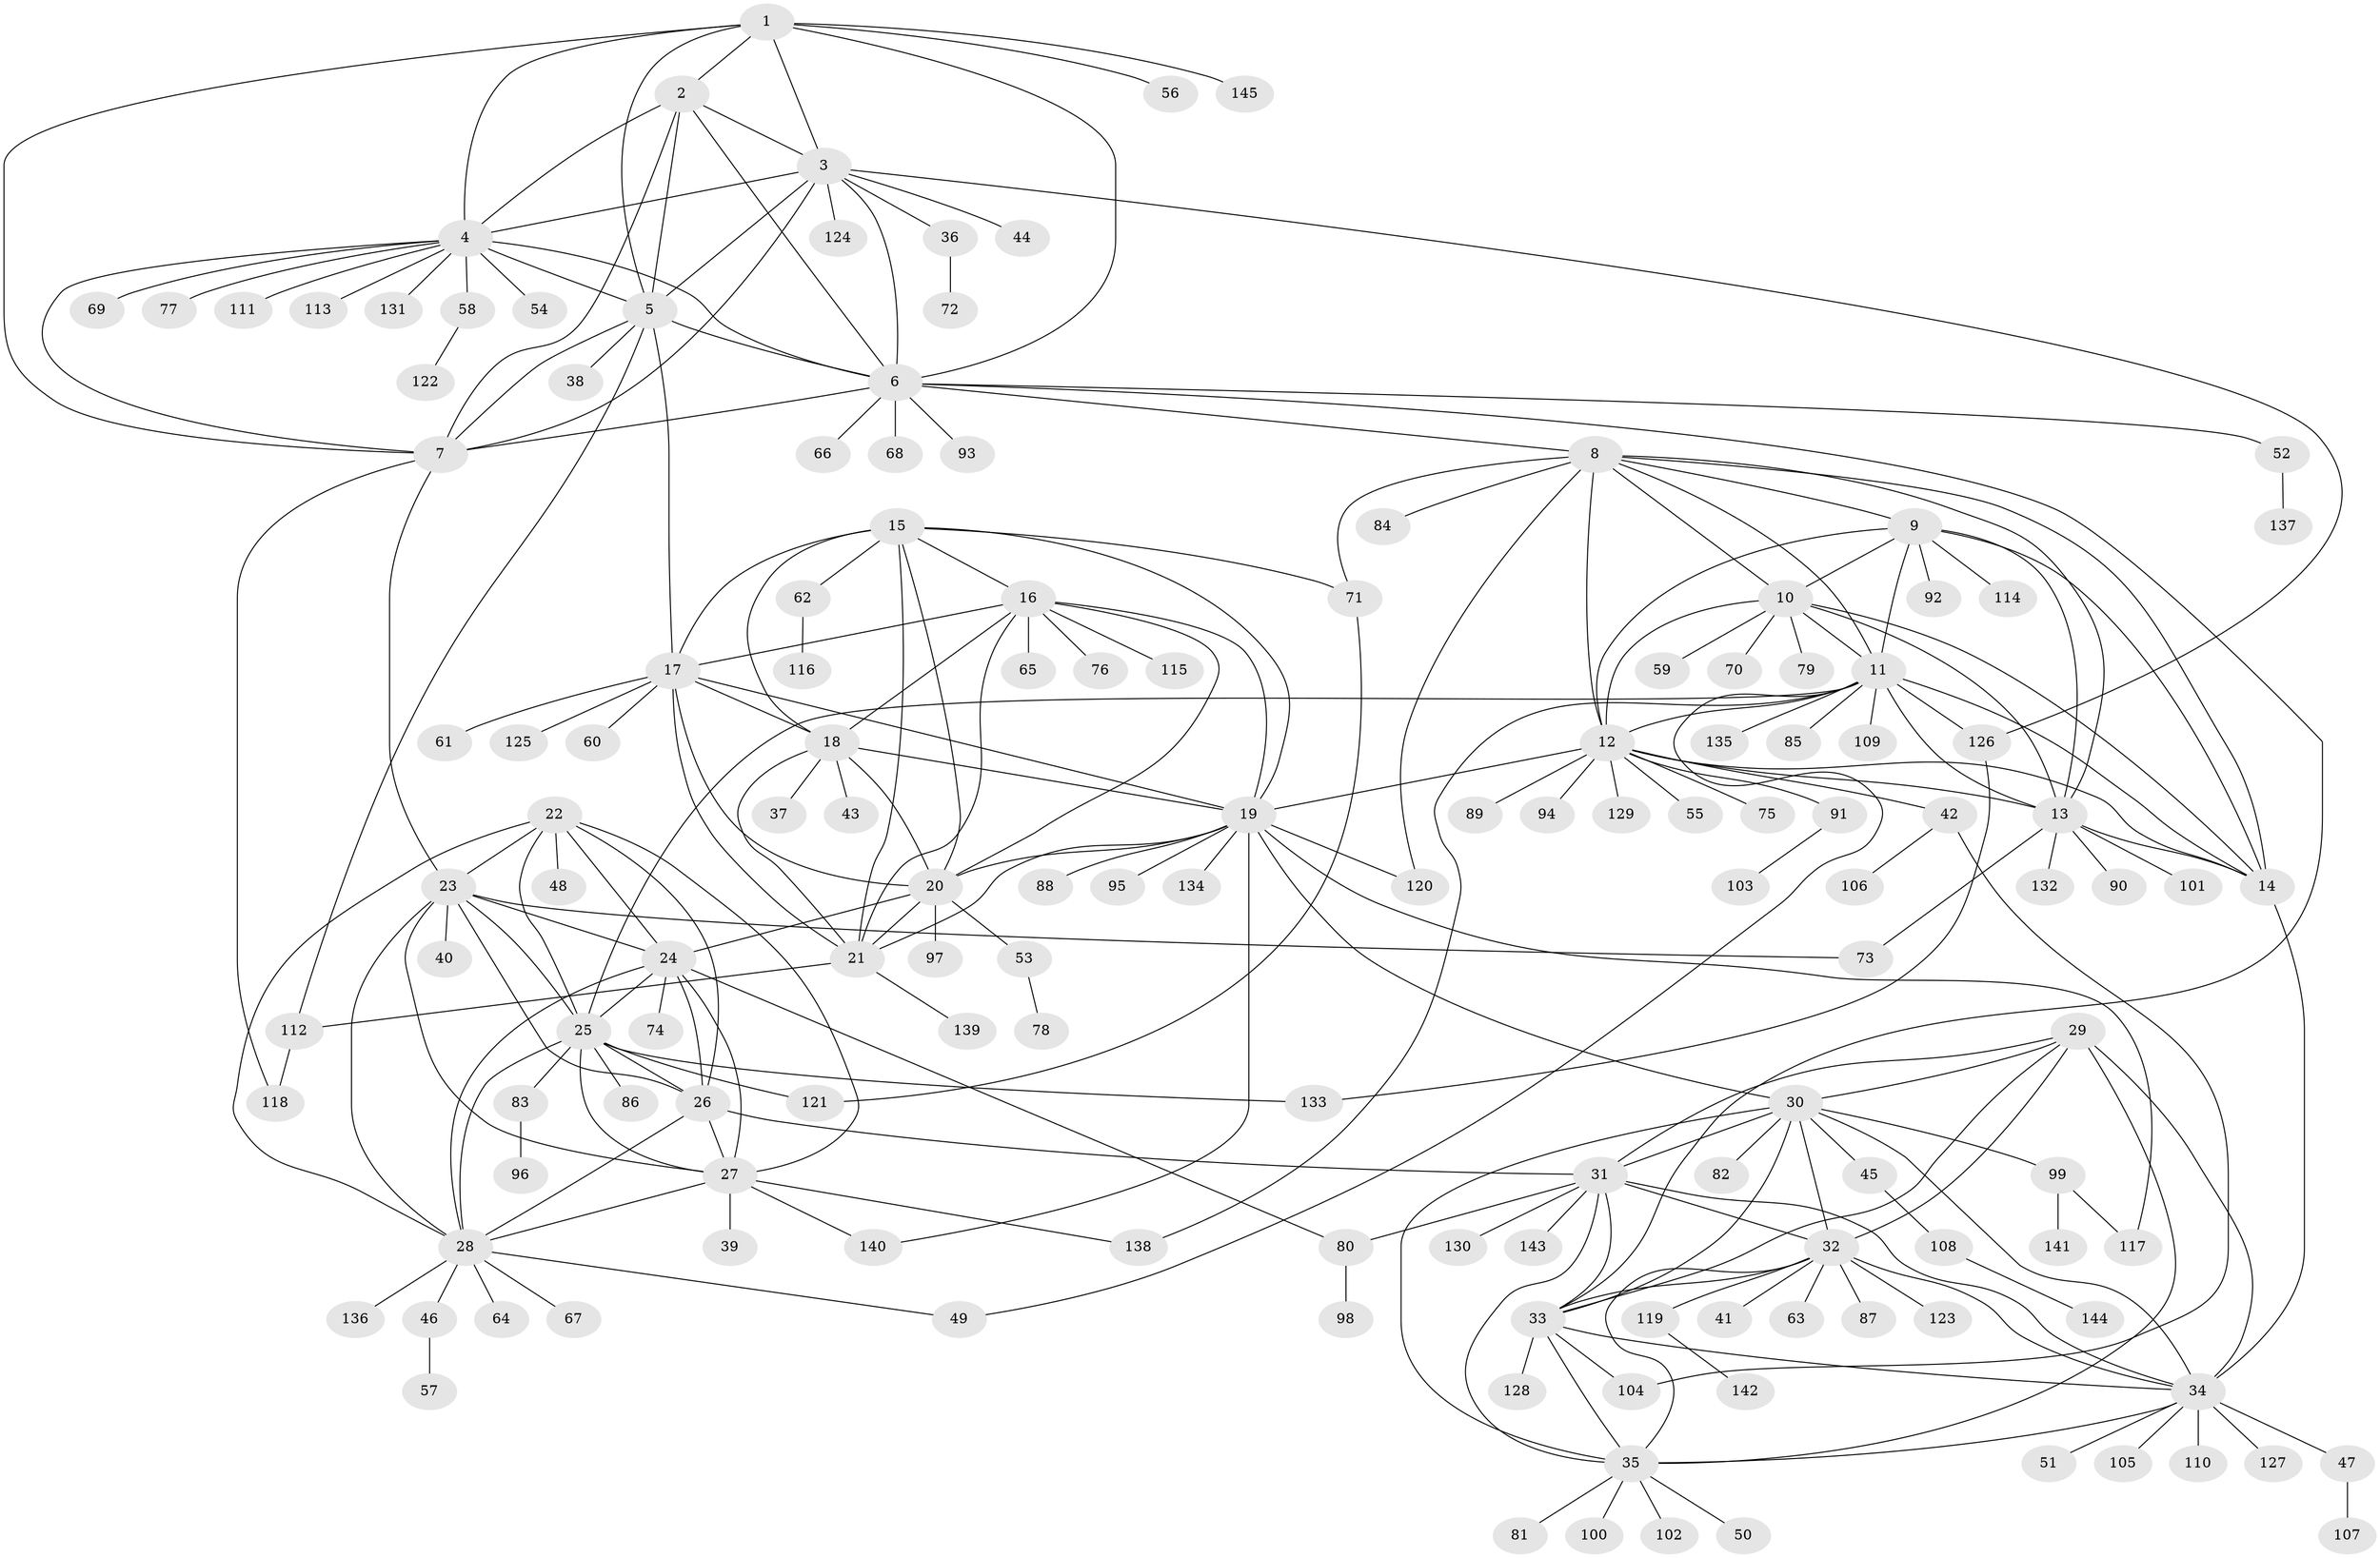 // Generated by graph-tools (version 1.1) at 2025/54/03/09/25 04:54:24]
// undirected, 145 vertices, 239 edges
graph export_dot {
graph [start="1"]
  node [color=gray90,style=filled];
  1;
  2;
  3;
  4;
  5;
  6;
  7;
  8;
  9;
  10;
  11;
  12;
  13;
  14;
  15;
  16;
  17;
  18;
  19;
  20;
  21;
  22;
  23;
  24;
  25;
  26;
  27;
  28;
  29;
  30;
  31;
  32;
  33;
  34;
  35;
  36;
  37;
  38;
  39;
  40;
  41;
  42;
  43;
  44;
  45;
  46;
  47;
  48;
  49;
  50;
  51;
  52;
  53;
  54;
  55;
  56;
  57;
  58;
  59;
  60;
  61;
  62;
  63;
  64;
  65;
  66;
  67;
  68;
  69;
  70;
  71;
  72;
  73;
  74;
  75;
  76;
  77;
  78;
  79;
  80;
  81;
  82;
  83;
  84;
  85;
  86;
  87;
  88;
  89;
  90;
  91;
  92;
  93;
  94;
  95;
  96;
  97;
  98;
  99;
  100;
  101;
  102;
  103;
  104;
  105;
  106;
  107;
  108;
  109;
  110;
  111;
  112;
  113;
  114;
  115;
  116;
  117;
  118;
  119;
  120;
  121;
  122;
  123;
  124;
  125;
  126;
  127;
  128;
  129;
  130;
  131;
  132;
  133;
  134;
  135;
  136;
  137;
  138;
  139;
  140;
  141;
  142;
  143;
  144;
  145;
  1 -- 2;
  1 -- 3;
  1 -- 4;
  1 -- 5;
  1 -- 6;
  1 -- 7;
  1 -- 56;
  1 -- 145;
  2 -- 3;
  2 -- 4;
  2 -- 5;
  2 -- 6;
  2 -- 7;
  3 -- 4;
  3 -- 5;
  3 -- 6;
  3 -- 7;
  3 -- 36;
  3 -- 44;
  3 -- 124;
  3 -- 126;
  4 -- 5;
  4 -- 6;
  4 -- 7;
  4 -- 54;
  4 -- 58;
  4 -- 69;
  4 -- 77;
  4 -- 111;
  4 -- 113;
  4 -- 131;
  5 -- 6;
  5 -- 7;
  5 -- 17;
  5 -- 38;
  5 -- 112;
  6 -- 7;
  6 -- 8;
  6 -- 33;
  6 -- 52;
  6 -- 66;
  6 -- 68;
  6 -- 93;
  7 -- 23;
  7 -- 118;
  8 -- 9;
  8 -- 10;
  8 -- 11;
  8 -- 12;
  8 -- 13;
  8 -- 14;
  8 -- 71;
  8 -- 84;
  8 -- 120;
  9 -- 10;
  9 -- 11;
  9 -- 12;
  9 -- 13;
  9 -- 14;
  9 -- 92;
  9 -- 114;
  10 -- 11;
  10 -- 12;
  10 -- 13;
  10 -- 14;
  10 -- 59;
  10 -- 70;
  10 -- 79;
  11 -- 12;
  11 -- 13;
  11 -- 14;
  11 -- 25;
  11 -- 49;
  11 -- 85;
  11 -- 109;
  11 -- 126;
  11 -- 135;
  11 -- 138;
  12 -- 13;
  12 -- 14;
  12 -- 19;
  12 -- 42;
  12 -- 55;
  12 -- 75;
  12 -- 89;
  12 -- 91;
  12 -- 94;
  12 -- 129;
  13 -- 14;
  13 -- 73;
  13 -- 90;
  13 -- 101;
  13 -- 132;
  14 -- 34;
  15 -- 16;
  15 -- 17;
  15 -- 18;
  15 -- 19;
  15 -- 20;
  15 -- 21;
  15 -- 62;
  15 -- 71;
  16 -- 17;
  16 -- 18;
  16 -- 19;
  16 -- 20;
  16 -- 21;
  16 -- 65;
  16 -- 76;
  16 -- 115;
  17 -- 18;
  17 -- 19;
  17 -- 20;
  17 -- 21;
  17 -- 60;
  17 -- 61;
  17 -- 125;
  18 -- 19;
  18 -- 20;
  18 -- 21;
  18 -- 37;
  18 -- 43;
  19 -- 20;
  19 -- 21;
  19 -- 30;
  19 -- 88;
  19 -- 95;
  19 -- 117;
  19 -- 120;
  19 -- 134;
  19 -- 140;
  20 -- 21;
  20 -- 24;
  20 -- 53;
  20 -- 97;
  21 -- 112;
  21 -- 139;
  22 -- 23;
  22 -- 24;
  22 -- 25;
  22 -- 26;
  22 -- 27;
  22 -- 28;
  22 -- 48;
  23 -- 24;
  23 -- 25;
  23 -- 26;
  23 -- 27;
  23 -- 28;
  23 -- 40;
  23 -- 73;
  24 -- 25;
  24 -- 26;
  24 -- 27;
  24 -- 28;
  24 -- 74;
  24 -- 80;
  25 -- 26;
  25 -- 27;
  25 -- 28;
  25 -- 83;
  25 -- 86;
  25 -- 121;
  25 -- 133;
  26 -- 27;
  26 -- 28;
  26 -- 31;
  27 -- 28;
  27 -- 39;
  27 -- 138;
  27 -- 140;
  28 -- 46;
  28 -- 49;
  28 -- 64;
  28 -- 67;
  28 -- 136;
  29 -- 30;
  29 -- 31;
  29 -- 32;
  29 -- 33;
  29 -- 34;
  29 -- 35;
  30 -- 31;
  30 -- 32;
  30 -- 33;
  30 -- 34;
  30 -- 35;
  30 -- 45;
  30 -- 82;
  30 -- 99;
  31 -- 32;
  31 -- 33;
  31 -- 34;
  31 -- 35;
  31 -- 80;
  31 -- 130;
  31 -- 143;
  32 -- 33;
  32 -- 34;
  32 -- 35;
  32 -- 41;
  32 -- 63;
  32 -- 87;
  32 -- 119;
  32 -- 123;
  33 -- 34;
  33 -- 35;
  33 -- 104;
  33 -- 128;
  34 -- 35;
  34 -- 47;
  34 -- 51;
  34 -- 105;
  34 -- 110;
  34 -- 127;
  35 -- 50;
  35 -- 81;
  35 -- 100;
  35 -- 102;
  36 -- 72;
  42 -- 104;
  42 -- 106;
  45 -- 108;
  46 -- 57;
  47 -- 107;
  52 -- 137;
  53 -- 78;
  58 -- 122;
  62 -- 116;
  71 -- 121;
  80 -- 98;
  83 -- 96;
  91 -- 103;
  99 -- 117;
  99 -- 141;
  108 -- 144;
  112 -- 118;
  119 -- 142;
  126 -- 133;
}
